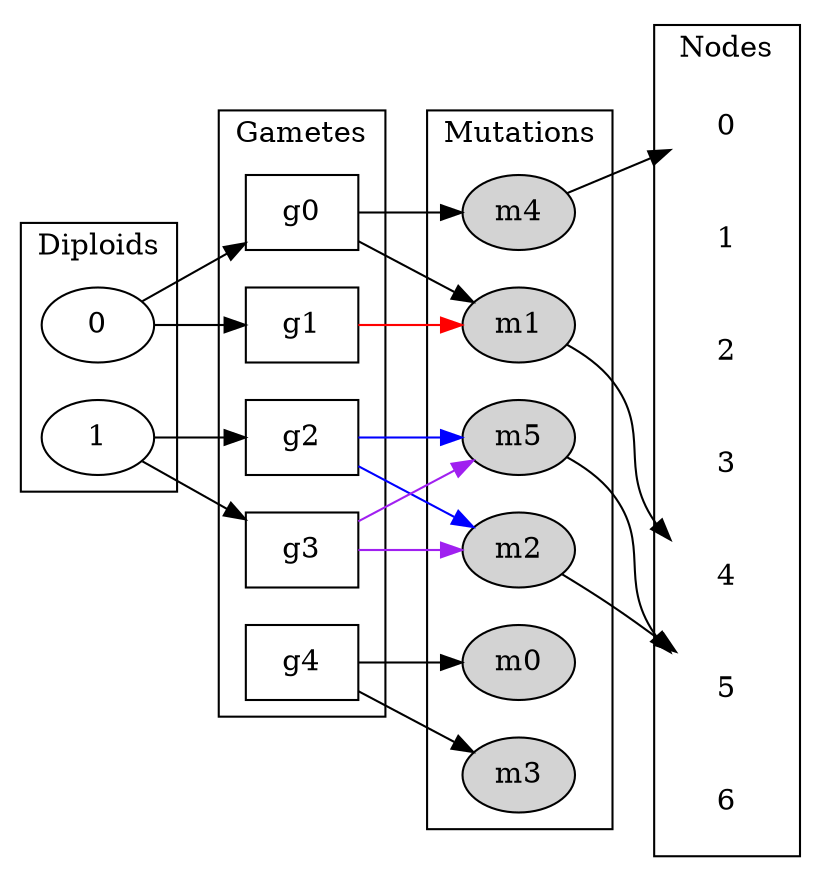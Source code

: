 digraph d {
    graph[rankdir=LR]

    subgraph cluster_diploids {
    node [shape=oval]
    0 
    1
    label="Diploids"
    }

    subgraph cluster_gametes {
    node [shape=box]
    g0
    g1
    g2
    g3
    g4
    label="Gametes"
    }

    0 -> {g0, g1}
    1 -> {g2, g3}

    subgraph cluster_mutations {
    node [style=filled]
    m0  m1 m2  m3  m4  m5
    label="Mutations"
    }

    g0 -> {m1,m4} 
    g1 -> {m1} [color="red"]
    g2 -> {m2,m5} [color="blue"]
    g3 -> {m2,m5} [color="purple"]
    g4 -> {m0,m3}

    subgraph cluster_nodes
    {
    node [shape=none];
    n0 [label="0"];
    n1 [label="1"];
    n2 [label="2"];
    n3 [label="3"];
    n4 [label="4"];
    n5 [label="5"];
    n6 [label="6"];
    label="Nodes"
    }

    m1 -> n4 [constraint=false];
    m4 ->n0 ;
    m2 -> n5;
    m5 -> n5[constraint=false];
}
